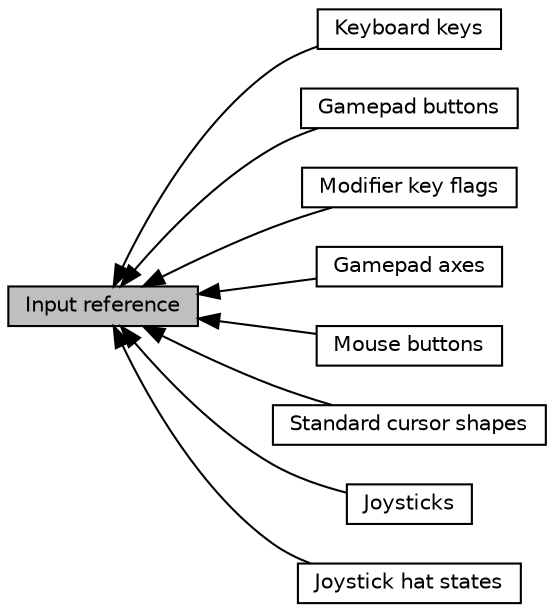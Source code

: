 digraph "Input reference"
{
  edge [fontname="Helvetica",fontsize="10",labelfontname="Helvetica",labelfontsize="10"];
  node [fontname="Helvetica",fontsize="10",shape=record];
  rankdir=LR;
  Node2 [label="Keyboard keys",height=0.2,width=0.4,color="black", fillcolor="white", style="filled",URL="$group__keys.html",tooltip="Keyboard key IDs. "];
  Node6 [label="Gamepad buttons",height=0.2,width=0.4,color="black", fillcolor="white", style="filled",URL="$group__gamepad__buttons.html",tooltip="Gamepad buttons. "];
  Node3 [label="Modifier key flags",height=0.2,width=0.4,color="black", fillcolor="white", style="filled",URL="$group__mods.html",tooltip="Modifier key flags. "];
  Node7 [label="Gamepad axes",height=0.2,width=0.4,color="black", fillcolor="white", style="filled",URL="$group__gamepad__axes.html",tooltip="Gamepad axes. "];
  Node4 [label="Mouse buttons",height=0.2,width=0.4,color="black", fillcolor="white", style="filled",URL="$group__buttons.html",tooltip="Mouse button IDs. "];
  Node8 [label="Standard cursor shapes",height=0.2,width=0.4,color="black", fillcolor="white", style="filled",URL="$group__shapes.html",tooltip="Standard system cursor shapes. "];
  Node5 [label="Joysticks",height=0.2,width=0.4,color="black", fillcolor="white", style="filled",URL="$group__joysticks.html",tooltip="Joystick IDs. "];
  Node1 [label="Joystick hat states",height=0.2,width=0.4,color="black", fillcolor="white", style="filled",URL="$group__hat__state.html",tooltip="Joystick hat states. "];
  Node0 [label="Input reference",height=0.2,width=0.4,color="black", fillcolor="grey75", style="filled", fontcolor="black"];
  Node0->Node1 [shape=plaintext, dir="back", style="solid"];
  Node0->Node2 [shape=plaintext, dir="back", style="solid"];
  Node0->Node3 [shape=plaintext, dir="back", style="solid"];
  Node0->Node4 [shape=plaintext, dir="back", style="solid"];
  Node0->Node5 [shape=plaintext, dir="back", style="solid"];
  Node0->Node6 [shape=plaintext, dir="back", style="solid"];
  Node0->Node7 [shape=plaintext, dir="back", style="solid"];
  Node0->Node8 [shape=plaintext, dir="back", style="solid"];
}
